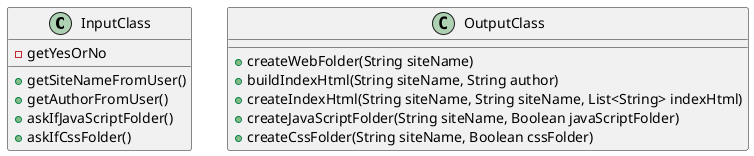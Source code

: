 @startuml

class InputClass {
  +getSiteNameFromUser()
  +getAuthorFromUser()
  +askIfJavaScriptFolder()
  +askIfCssFolder()
  -getYesOrNo
}


class OutputClass {
  +createWebFolder(String siteName)
  +buildIndexHtml(String siteName, String author)
  +createIndexHtml(String siteName, String siteName, List<String> indexHtml)
  +createJavaScriptFolder(String siteName, Boolean javaScriptFolder)
  +createCssFolder(String siteName, Boolean cssFolder)
}

@enduml